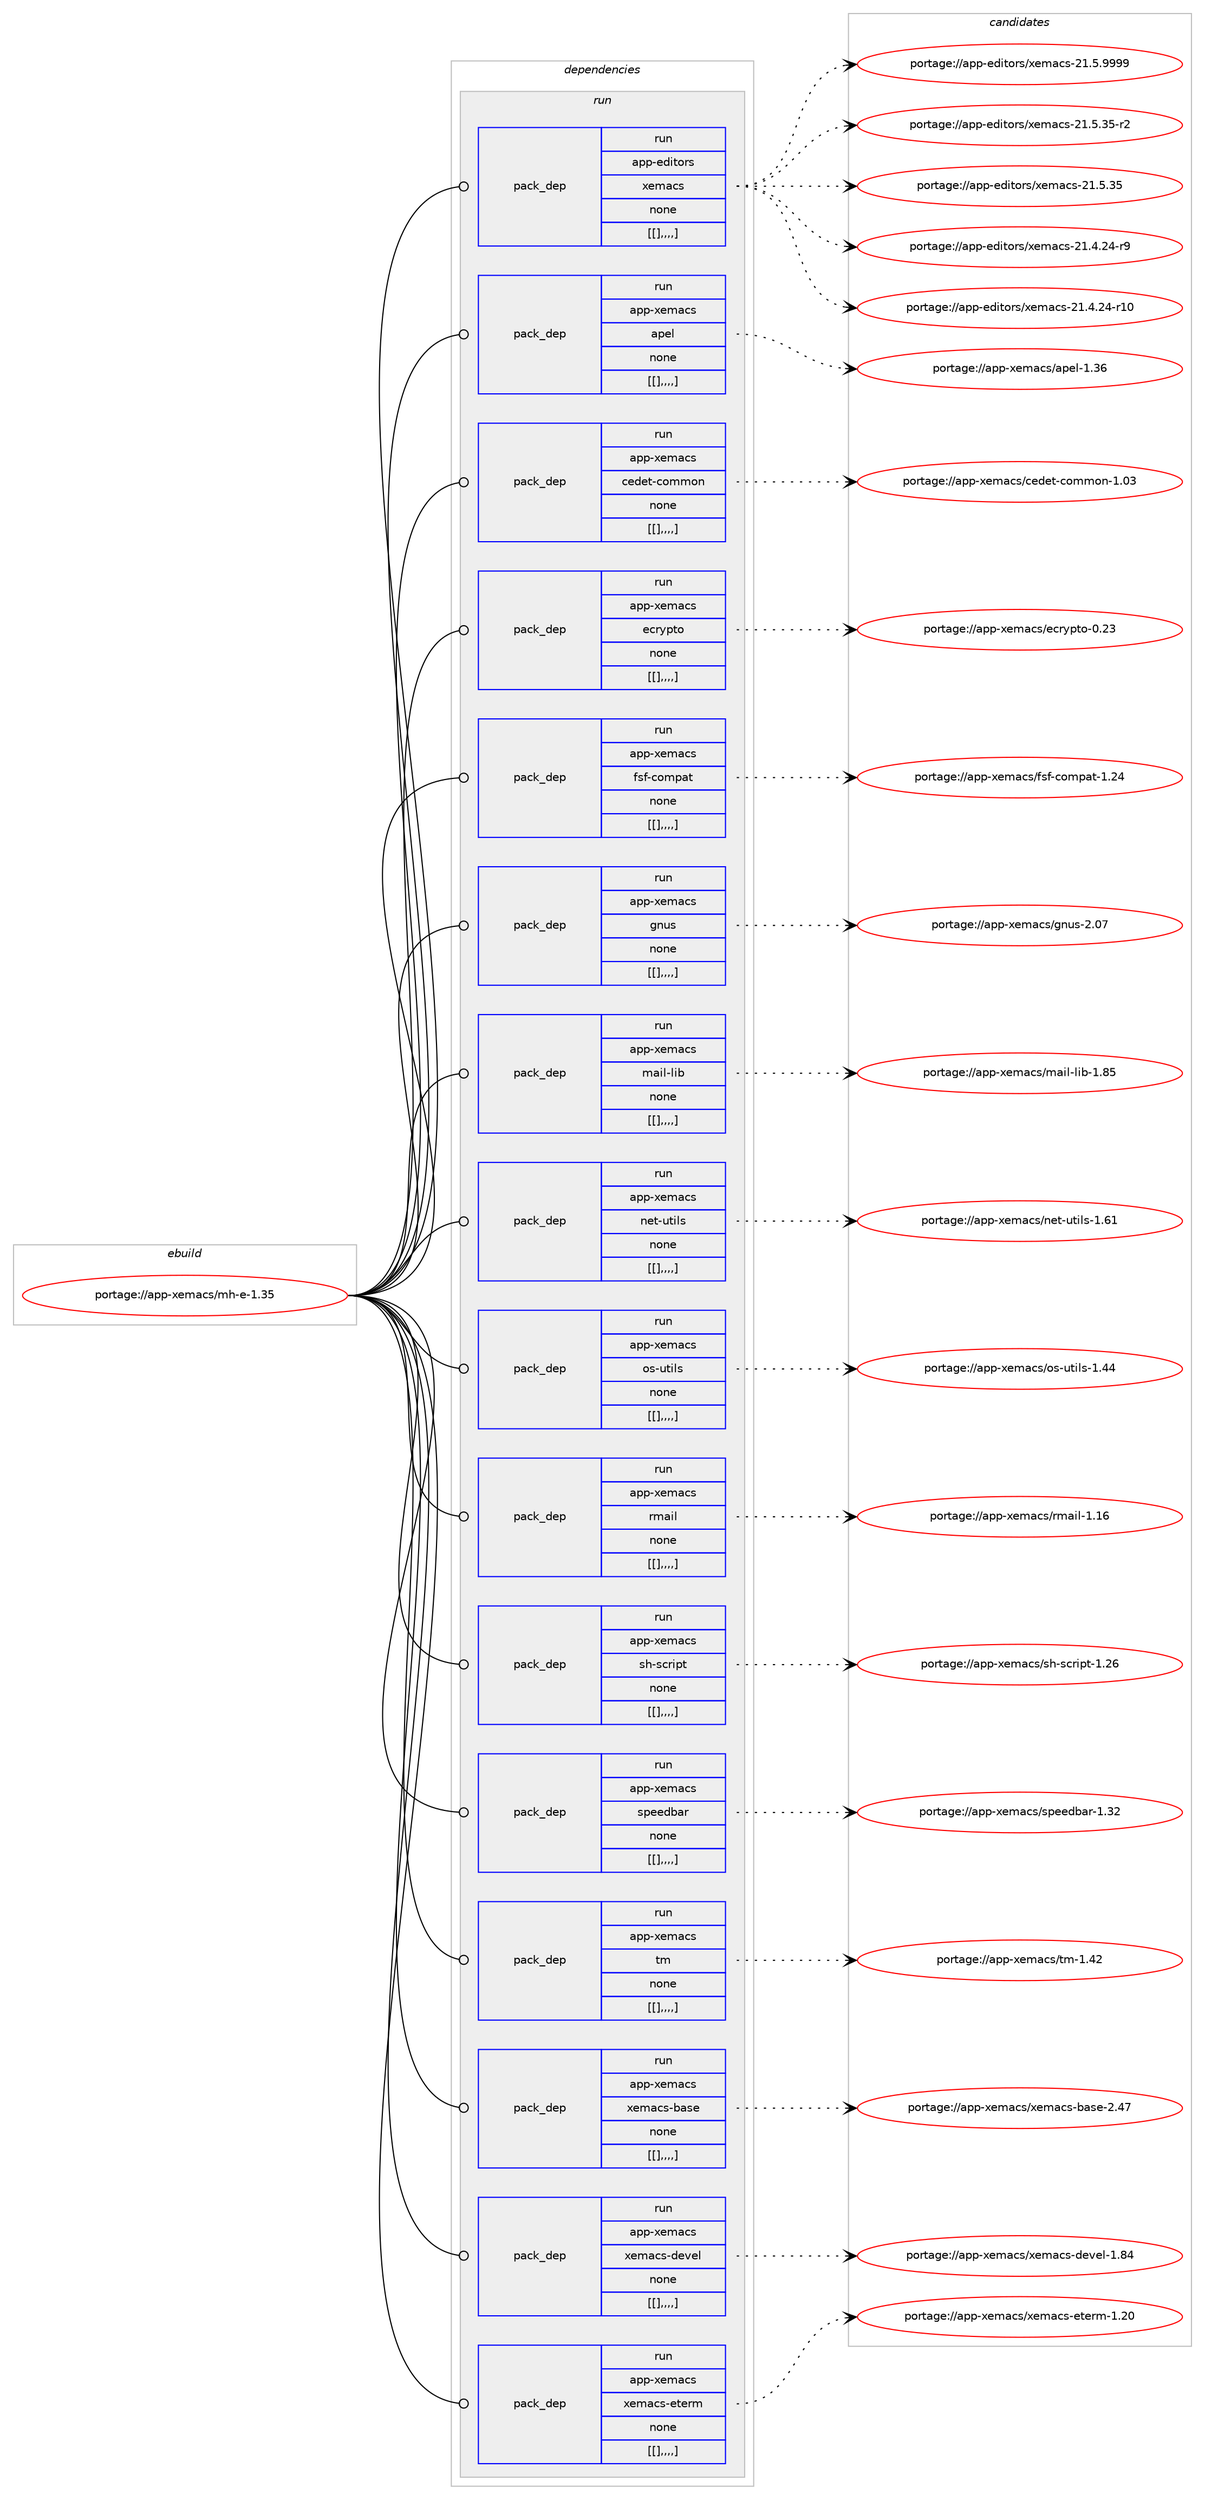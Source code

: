digraph prolog {

# *************
# Graph options
# *************

newrank=true;
concentrate=true;
compound=true;
graph [rankdir=LR,fontname=Helvetica,fontsize=10,ranksep=1.5];#, ranksep=2.5, nodesep=0.2];
edge  [arrowhead=vee];
node  [fontname=Helvetica,fontsize=10];

# **********
# The ebuild
# **********

subgraph cluster_leftcol {
color=gray;
label=<<i>ebuild</i>>;
id [label="portage://app-xemacs/mh-e-1.35", color=red, width=4, href="../app-xemacs/mh-e-1.35.svg"];
}

# ****************
# The dependencies
# ****************

subgraph cluster_midcol {
color=gray;
label=<<i>dependencies</i>>;
subgraph cluster_compile {
fillcolor="#eeeeee";
style=filled;
label=<<i>compile</i>>;
}
subgraph cluster_compileandrun {
fillcolor="#eeeeee";
style=filled;
label=<<i>compile and run</i>>;
}
subgraph cluster_run {
fillcolor="#eeeeee";
style=filled;
label=<<i>run</i>>;
subgraph pack44827 {
dependency62375 [label=<<TABLE BORDER="0" CELLBORDER="1" CELLSPACING="0" CELLPADDING="4" WIDTH="220"><TR><TD ROWSPAN="6" CELLPADDING="30">pack_dep</TD></TR><TR><TD WIDTH="110">run</TD></TR><TR><TD>app-editors</TD></TR><TR><TD>xemacs</TD></TR><TR><TD>none</TD></TR><TR><TD>[[],,,,]</TD></TR></TABLE>>, shape=none, color=blue];
}
id:e -> dependency62375:w [weight=20,style="solid",arrowhead="odot"];
subgraph pack44828 {
dependency62376 [label=<<TABLE BORDER="0" CELLBORDER="1" CELLSPACING="0" CELLPADDING="4" WIDTH="220"><TR><TD ROWSPAN="6" CELLPADDING="30">pack_dep</TD></TR><TR><TD WIDTH="110">run</TD></TR><TR><TD>app-xemacs</TD></TR><TR><TD>apel</TD></TR><TR><TD>none</TD></TR><TR><TD>[[],,,,]</TD></TR></TABLE>>, shape=none, color=blue];
}
id:e -> dependency62376:w [weight=20,style="solid",arrowhead="odot"];
subgraph pack44829 {
dependency62377 [label=<<TABLE BORDER="0" CELLBORDER="1" CELLSPACING="0" CELLPADDING="4" WIDTH="220"><TR><TD ROWSPAN="6" CELLPADDING="30">pack_dep</TD></TR><TR><TD WIDTH="110">run</TD></TR><TR><TD>app-xemacs</TD></TR><TR><TD>cedet-common</TD></TR><TR><TD>none</TD></TR><TR><TD>[[],,,,]</TD></TR></TABLE>>, shape=none, color=blue];
}
id:e -> dependency62377:w [weight=20,style="solid",arrowhead="odot"];
subgraph pack44830 {
dependency62378 [label=<<TABLE BORDER="0" CELLBORDER="1" CELLSPACING="0" CELLPADDING="4" WIDTH="220"><TR><TD ROWSPAN="6" CELLPADDING="30">pack_dep</TD></TR><TR><TD WIDTH="110">run</TD></TR><TR><TD>app-xemacs</TD></TR><TR><TD>ecrypto</TD></TR><TR><TD>none</TD></TR><TR><TD>[[],,,,]</TD></TR></TABLE>>, shape=none, color=blue];
}
id:e -> dependency62378:w [weight=20,style="solid",arrowhead="odot"];
subgraph pack44831 {
dependency62379 [label=<<TABLE BORDER="0" CELLBORDER="1" CELLSPACING="0" CELLPADDING="4" WIDTH="220"><TR><TD ROWSPAN="6" CELLPADDING="30">pack_dep</TD></TR><TR><TD WIDTH="110">run</TD></TR><TR><TD>app-xemacs</TD></TR><TR><TD>fsf-compat</TD></TR><TR><TD>none</TD></TR><TR><TD>[[],,,,]</TD></TR></TABLE>>, shape=none, color=blue];
}
id:e -> dependency62379:w [weight=20,style="solid",arrowhead="odot"];
subgraph pack44832 {
dependency62380 [label=<<TABLE BORDER="0" CELLBORDER="1" CELLSPACING="0" CELLPADDING="4" WIDTH="220"><TR><TD ROWSPAN="6" CELLPADDING="30">pack_dep</TD></TR><TR><TD WIDTH="110">run</TD></TR><TR><TD>app-xemacs</TD></TR><TR><TD>gnus</TD></TR><TR><TD>none</TD></TR><TR><TD>[[],,,,]</TD></TR></TABLE>>, shape=none, color=blue];
}
id:e -> dependency62380:w [weight=20,style="solid",arrowhead="odot"];
subgraph pack44833 {
dependency62381 [label=<<TABLE BORDER="0" CELLBORDER="1" CELLSPACING="0" CELLPADDING="4" WIDTH="220"><TR><TD ROWSPAN="6" CELLPADDING="30">pack_dep</TD></TR><TR><TD WIDTH="110">run</TD></TR><TR><TD>app-xemacs</TD></TR><TR><TD>mail-lib</TD></TR><TR><TD>none</TD></TR><TR><TD>[[],,,,]</TD></TR></TABLE>>, shape=none, color=blue];
}
id:e -> dependency62381:w [weight=20,style="solid",arrowhead="odot"];
subgraph pack44834 {
dependency62382 [label=<<TABLE BORDER="0" CELLBORDER="1" CELLSPACING="0" CELLPADDING="4" WIDTH="220"><TR><TD ROWSPAN="6" CELLPADDING="30">pack_dep</TD></TR><TR><TD WIDTH="110">run</TD></TR><TR><TD>app-xemacs</TD></TR><TR><TD>net-utils</TD></TR><TR><TD>none</TD></TR><TR><TD>[[],,,,]</TD></TR></TABLE>>, shape=none, color=blue];
}
id:e -> dependency62382:w [weight=20,style="solid",arrowhead="odot"];
subgraph pack44835 {
dependency62383 [label=<<TABLE BORDER="0" CELLBORDER="1" CELLSPACING="0" CELLPADDING="4" WIDTH="220"><TR><TD ROWSPAN="6" CELLPADDING="30">pack_dep</TD></TR><TR><TD WIDTH="110">run</TD></TR><TR><TD>app-xemacs</TD></TR><TR><TD>os-utils</TD></TR><TR><TD>none</TD></TR><TR><TD>[[],,,,]</TD></TR></TABLE>>, shape=none, color=blue];
}
id:e -> dependency62383:w [weight=20,style="solid",arrowhead="odot"];
subgraph pack44836 {
dependency62384 [label=<<TABLE BORDER="0" CELLBORDER="1" CELLSPACING="0" CELLPADDING="4" WIDTH="220"><TR><TD ROWSPAN="6" CELLPADDING="30">pack_dep</TD></TR><TR><TD WIDTH="110">run</TD></TR><TR><TD>app-xemacs</TD></TR><TR><TD>rmail</TD></TR><TR><TD>none</TD></TR><TR><TD>[[],,,,]</TD></TR></TABLE>>, shape=none, color=blue];
}
id:e -> dependency62384:w [weight=20,style="solid",arrowhead="odot"];
subgraph pack44837 {
dependency62385 [label=<<TABLE BORDER="0" CELLBORDER="1" CELLSPACING="0" CELLPADDING="4" WIDTH="220"><TR><TD ROWSPAN="6" CELLPADDING="30">pack_dep</TD></TR><TR><TD WIDTH="110">run</TD></TR><TR><TD>app-xemacs</TD></TR><TR><TD>sh-script</TD></TR><TR><TD>none</TD></TR><TR><TD>[[],,,,]</TD></TR></TABLE>>, shape=none, color=blue];
}
id:e -> dependency62385:w [weight=20,style="solid",arrowhead="odot"];
subgraph pack44838 {
dependency62386 [label=<<TABLE BORDER="0" CELLBORDER="1" CELLSPACING="0" CELLPADDING="4" WIDTH="220"><TR><TD ROWSPAN="6" CELLPADDING="30">pack_dep</TD></TR><TR><TD WIDTH="110">run</TD></TR><TR><TD>app-xemacs</TD></TR><TR><TD>speedbar</TD></TR><TR><TD>none</TD></TR><TR><TD>[[],,,,]</TD></TR></TABLE>>, shape=none, color=blue];
}
id:e -> dependency62386:w [weight=20,style="solid",arrowhead="odot"];
subgraph pack44839 {
dependency62387 [label=<<TABLE BORDER="0" CELLBORDER="1" CELLSPACING="0" CELLPADDING="4" WIDTH="220"><TR><TD ROWSPAN="6" CELLPADDING="30">pack_dep</TD></TR><TR><TD WIDTH="110">run</TD></TR><TR><TD>app-xemacs</TD></TR><TR><TD>tm</TD></TR><TR><TD>none</TD></TR><TR><TD>[[],,,,]</TD></TR></TABLE>>, shape=none, color=blue];
}
id:e -> dependency62387:w [weight=20,style="solid",arrowhead="odot"];
subgraph pack44840 {
dependency62388 [label=<<TABLE BORDER="0" CELLBORDER="1" CELLSPACING="0" CELLPADDING="4" WIDTH="220"><TR><TD ROWSPAN="6" CELLPADDING="30">pack_dep</TD></TR><TR><TD WIDTH="110">run</TD></TR><TR><TD>app-xemacs</TD></TR><TR><TD>xemacs-base</TD></TR><TR><TD>none</TD></TR><TR><TD>[[],,,,]</TD></TR></TABLE>>, shape=none, color=blue];
}
id:e -> dependency62388:w [weight=20,style="solid",arrowhead="odot"];
subgraph pack44841 {
dependency62389 [label=<<TABLE BORDER="0" CELLBORDER="1" CELLSPACING="0" CELLPADDING="4" WIDTH="220"><TR><TD ROWSPAN="6" CELLPADDING="30">pack_dep</TD></TR><TR><TD WIDTH="110">run</TD></TR><TR><TD>app-xemacs</TD></TR><TR><TD>xemacs-devel</TD></TR><TR><TD>none</TD></TR><TR><TD>[[],,,,]</TD></TR></TABLE>>, shape=none, color=blue];
}
id:e -> dependency62389:w [weight=20,style="solid",arrowhead="odot"];
subgraph pack44842 {
dependency62390 [label=<<TABLE BORDER="0" CELLBORDER="1" CELLSPACING="0" CELLPADDING="4" WIDTH="220"><TR><TD ROWSPAN="6" CELLPADDING="30">pack_dep</TD></TR><TR><TD WIDTH="110">run</TD></TR><TR><TD>app-xemacs</TD></TR><TR><TD>xemacs-eterm</TD></TR><TR><TD>none</TD></TR><TR><TD>[[],,,,]</TD></TR></TABLE>>, shape=none, color=blue];
}
id:e -> dependency62390:w [weight=20,style="solid",arrowhead="odot"];
}
}

# **************
# The candidates
# **************

subgraph cluster_choices {
rank=same;
color=gray;
label=<<i>candidates</i>>;

subgraph choice44827 {
color=black;
nodesep=1;
choice971121124510110010511611111411547120101109979911545504946534657575757 [label="portage://app-editors/xemacs-21.5.9999", color=red, width=4,href="../app-editors/xemacs-21.5.9999.svg"];
choice971121124510110010511611111411547120101109979911545504946534651534511450 [label="portage://app-editors/xemacs-21.5.35-r2", color=red, width=4,href="../app-editors/xemacs-21.5.35-r2.svg"];
choice97112112451011001051161111141154712010110997991154550494653465153 [label="portage://app-editors/xemacs-21.5.35", color=red, width=4,href="../app-editors/xemacs-21.5.35.svg"];
choice971121124510110010511611111411547120101109979911545504946524650524511457 [label="portage://app-editors/xemacs-21.4.24-r9", color=red, width=4,href="../app-editors/xemacs-21.4.24-r9.svg"];
choice97112112451011001051161111141154712010110997991154550494652465052451144948 [label="portage://app-editors/xemacs-21.4.24-r10", color=red, width=4,href="../app-editors/xemacs-21.4.24-r10.svg"];
dependency62375:e -> choice971121124510110010511611111411547120101109979911545504946534657575757:w [style=dotted,weight="100"];
dependency62375:e -> choice971121124510110010511611111411547120101109979911545504946534651534511450:w [style=dotted,weight="100"];
dependency62375:e -> choice97112112451011001051161111141154712010110997991154550494653465153:w [style=dotted,weight="100"];
dependency62375:e -> choice971121124510110010511611111411547120101109979911545504946524650524511457:w [style=dotted,weight="100"];
dependency62375:e -> choice97112112451011001051161111141154712010110997991154550494652465052451144948:w [style=dotted,weight="100"];
}
subgraph choice44828 {
color=black;
nodesep=1;
choice9711211245120101109979911547971121011084549465154 [label="portage://app-xemacs/apel-1.36", color=red, width=4,href="../app-xemacs/apel-1.36.svg"];
dependency62376:e -> choice9711211245120101109979911547971121011084549465154:w [style=dotted,weight="100"];
}
subgraph choice44829 {
color=black;
nodesep=1;
choice97112112451201011099799115479910110010111645991111091091111104549464851 [label="portage://app-xemacs/cedet-common-1.03", color=red, width=4,href="../app-xemacs/cedet-common-1.03.svg"];
dependency62377:e -> choice97112112451201011099799115479910110010111645991111091091111104549464851:w [style=dotted,weight="100"];
}
subgraph choice44830 {
color=black;
nodesep=1;
choice9711211245120101109979911547101991141211121161114548465051 [label="portage://app-xemacs/ecrypto-0.23", color=red, width=4,href="../app-xemacs/ecrypto-0.23.svg"];
dependency62378:e -> choice9711211245120101109979911547101991141211121161114548465051:w [style=dotted,weight="100"];
}
subgraph choice44831 {
color=black;
nodesep=1;
choice97112112451201011099799115471021151024599111109112971164549465052 [label="portage://app-xemacs/fsf-compat-1.24", color=red, width=4,href="../app-xemacs/fsf-compat-1.24.svg"];
dependency62379:e -> choice97112112451201011099799115471021151024599111109112971164549465052:w [style=dotted,weight="100"];
}
subgraph choice44832 {
color=black;
nodesep=1;
choice97112112451201011099799115471031101171154550464855 [label="portage://app-xemacs/gnus-2.07", color=red, width=4,href="../app-xemacs/gnus-2.07.svg"];
dependency62380:e -> choice97112112451201011099799115471031101171154550464855:w [style=dotted,weight="100"];
}
subgraph choice44833 {
color=black;
nodesep=1;
choice97112112451201011099799115471099710510845108105984549465653 [label="portage://app-xemacs/mail-lib-1.85", color=red, width=4,href="../app-xemacs/mail-lib-1.85.svg"];
dependency62381:e -> choice97112112451201011099799115471099710510845108105984549465653:w [style=dotted,weight="100"];
}
subgraph choice44834 {
color=black;
nodesep=1;
choice9711211245120101109979911547110101116451171161051081154549465449 [label="portage://app-xemacs/net-utils-1.61", color=red, width=4,href="../app-xemacs/net-utils-1.61.svg"];
dependency62382:e -> choice9711211245120101109979911547110101116451171161051081154549465449:w [style=dotted,weight="100"];
}
subgraph choice44835 {
color=black;
nodesep=1;
choice9711211245120101109979911547111115451171161051081154549465252 [label="portage://app-xemacs/os-utils-1.44", color=red, width=4,href="../app-xemacs/os-utils-1.44.svg"];
dependency62383:e -> choice9711211245120101109979911547111115451171161051081154549465252:w [style=dotted,weight="100"];
}
subgraph choice44836 {
color=black;
nodesep=1;
choice9711211245120101109979911547114109971051084549464954 [label="portage://app-xemacs/rmail-1.16", color=red, width=4,href="../app-xemacs/rmail-1.16.svg"];
dependency62384:e -> choice9711211245120101109979911547114109971051084549464954:w [style=dotted,weight="100"];
}
subgraph choice44837 {
color=black;
nodesep=1;
choice971121124512010110997991154711510445115991141051121164549465054 [label="portage://app-xemacs/sh-script-1.26", color=red, width=4,href="../app-xemacs/sh-script-1.26.svg"];
dependency62385:e -> choice971121124512010110997991154711510445115991141051121164549465054:w [style=dotted,weight="100"];
}
subgraph choice44838 {
color=black;
nodesep=1;
choice971121124512010110997991154711511210110110098971144549465150 [label="portage://app-xemacs/speedbar-1.32", color=red, width=4,href="../app-xemacs/speedbar-1.32.svg"];
dependency62386:e -> choice971121124512010110997991154711511210110110098971144549465150:w [style=dotted,weight="100"];
}
subgraph choice44839 {
color=black;
nodesep=1;
choice97112112451201011099799115471161094549465250 [label="portage://app-xemacs/tm-1.42", color=red, width=4,href="../app-xemacs/tm-1.42.svg"];
dependency62387:e -> choice97112112451201011099799115471161094549465250:w [style=dotted,weight="100"];
}
subgraph choice44840 {
color=black;
nodesep=1;
choice971121124512010110997991154712010110997991154598971151014550465255 [label="portage://app-xemacs/xemacs-base-2.47", color=red, width=4,href="../app-xemacs/xemacs-base-2.47.svg"];
dependency62388:e -> choice971121124512010110997991154712010110997991154598971151014550465255:w [style=dotted,weight="100"];
}
subgraph choice44841 {
color=black;
nodesep=1;
choice97112112451201011099799115471201011099799115451001011181011084549465652 [label="portage://app-xemacs/xemacs-devel-1.84", color=red, width=4,href="../app-xemacs/xemacs-devel-1.84.svg"];
dependency62389:e -> choice97112112451201011099799115471201011099799115451001011181011084549465652:w [style=dotted,weight="100"];
}
subgraph choice44842 {
color=black;
nodesep=1;
choice97112112451201011099799115471201011099799115451011161011141094549465048 [label="portage://app-xemacs/xemacs-eterm-1.20", color=red, width=4,href="../app-xemacs/xemacs-eterm-1.20.svg"];
dependency62390:e -> choice97112112451201011099799115471201011099799115451011161011141094549465048:w [style=dotted,weight="100"];
}
}

}
